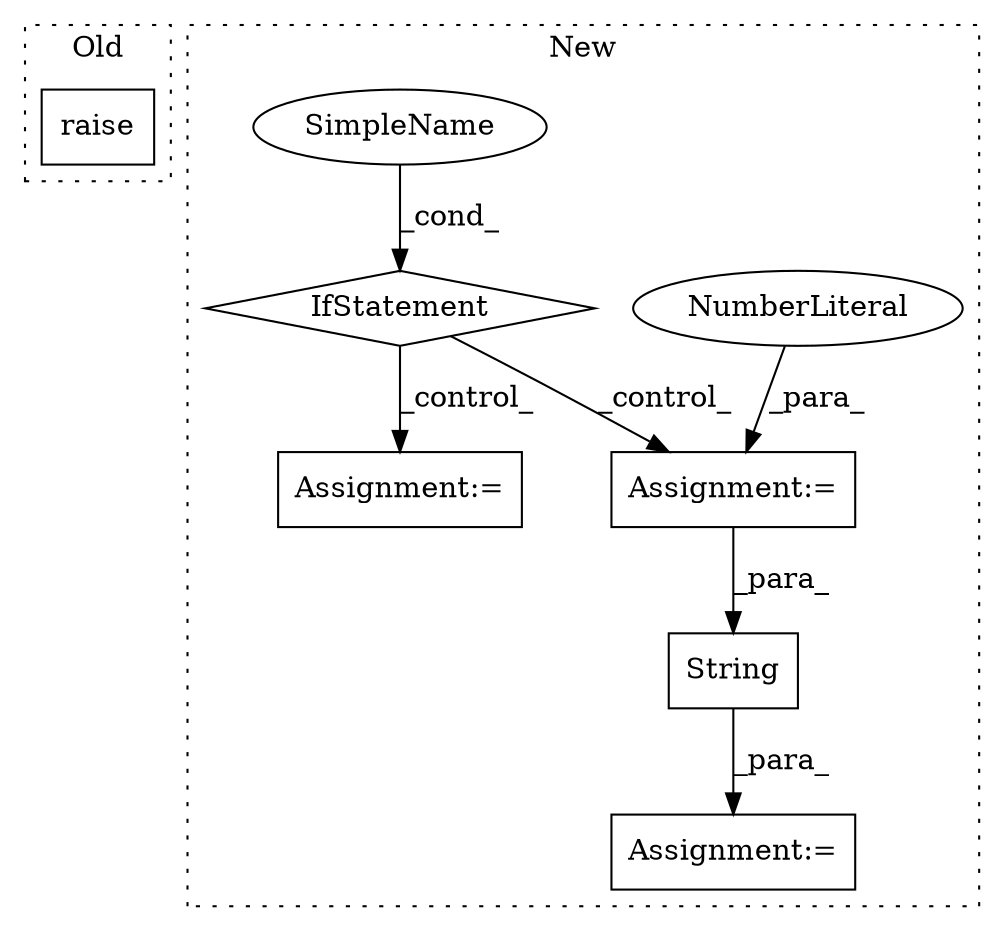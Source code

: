 digraph G {
subgraph cluster0 {
1 [label="raise" a="32" s="21286,21321" l="6,1" shape="box"];
label = "Old";
style="dotted";
}
subgraph cluster1 {
2 [label="String" a="32" s="22139,22172" l="7,1" shape="box"];
3 [label="Assignment:=" a="7" s="21833" l="1" shape="box"];
4 [label="Assignment:=" a="7" s="22127" l="1" shape="box"];
5 [label="IfStatement" a="25" s="21657,21691" l="4,2" shape="diamond"];
6 [label="NumberLiteral" a="34" s="21834" l="1" shape="ellipse"];
7 [label="SimpleName" a="42" s="" l="" shape="ellipse"];
8 [label="Assignment:=" a="7" s="21725" l="1" shape="box"];
label = "New";
style="dotted";
}
2 -> 4 [label="_para_"];
3 -> 2 [label="_para_"];
5 -> 3 [label="_control_"];
5 -> 8 [label="_control_"];
6 -> 3 [label="_para_"];
7 -> 5 [label="_cond_"];
}